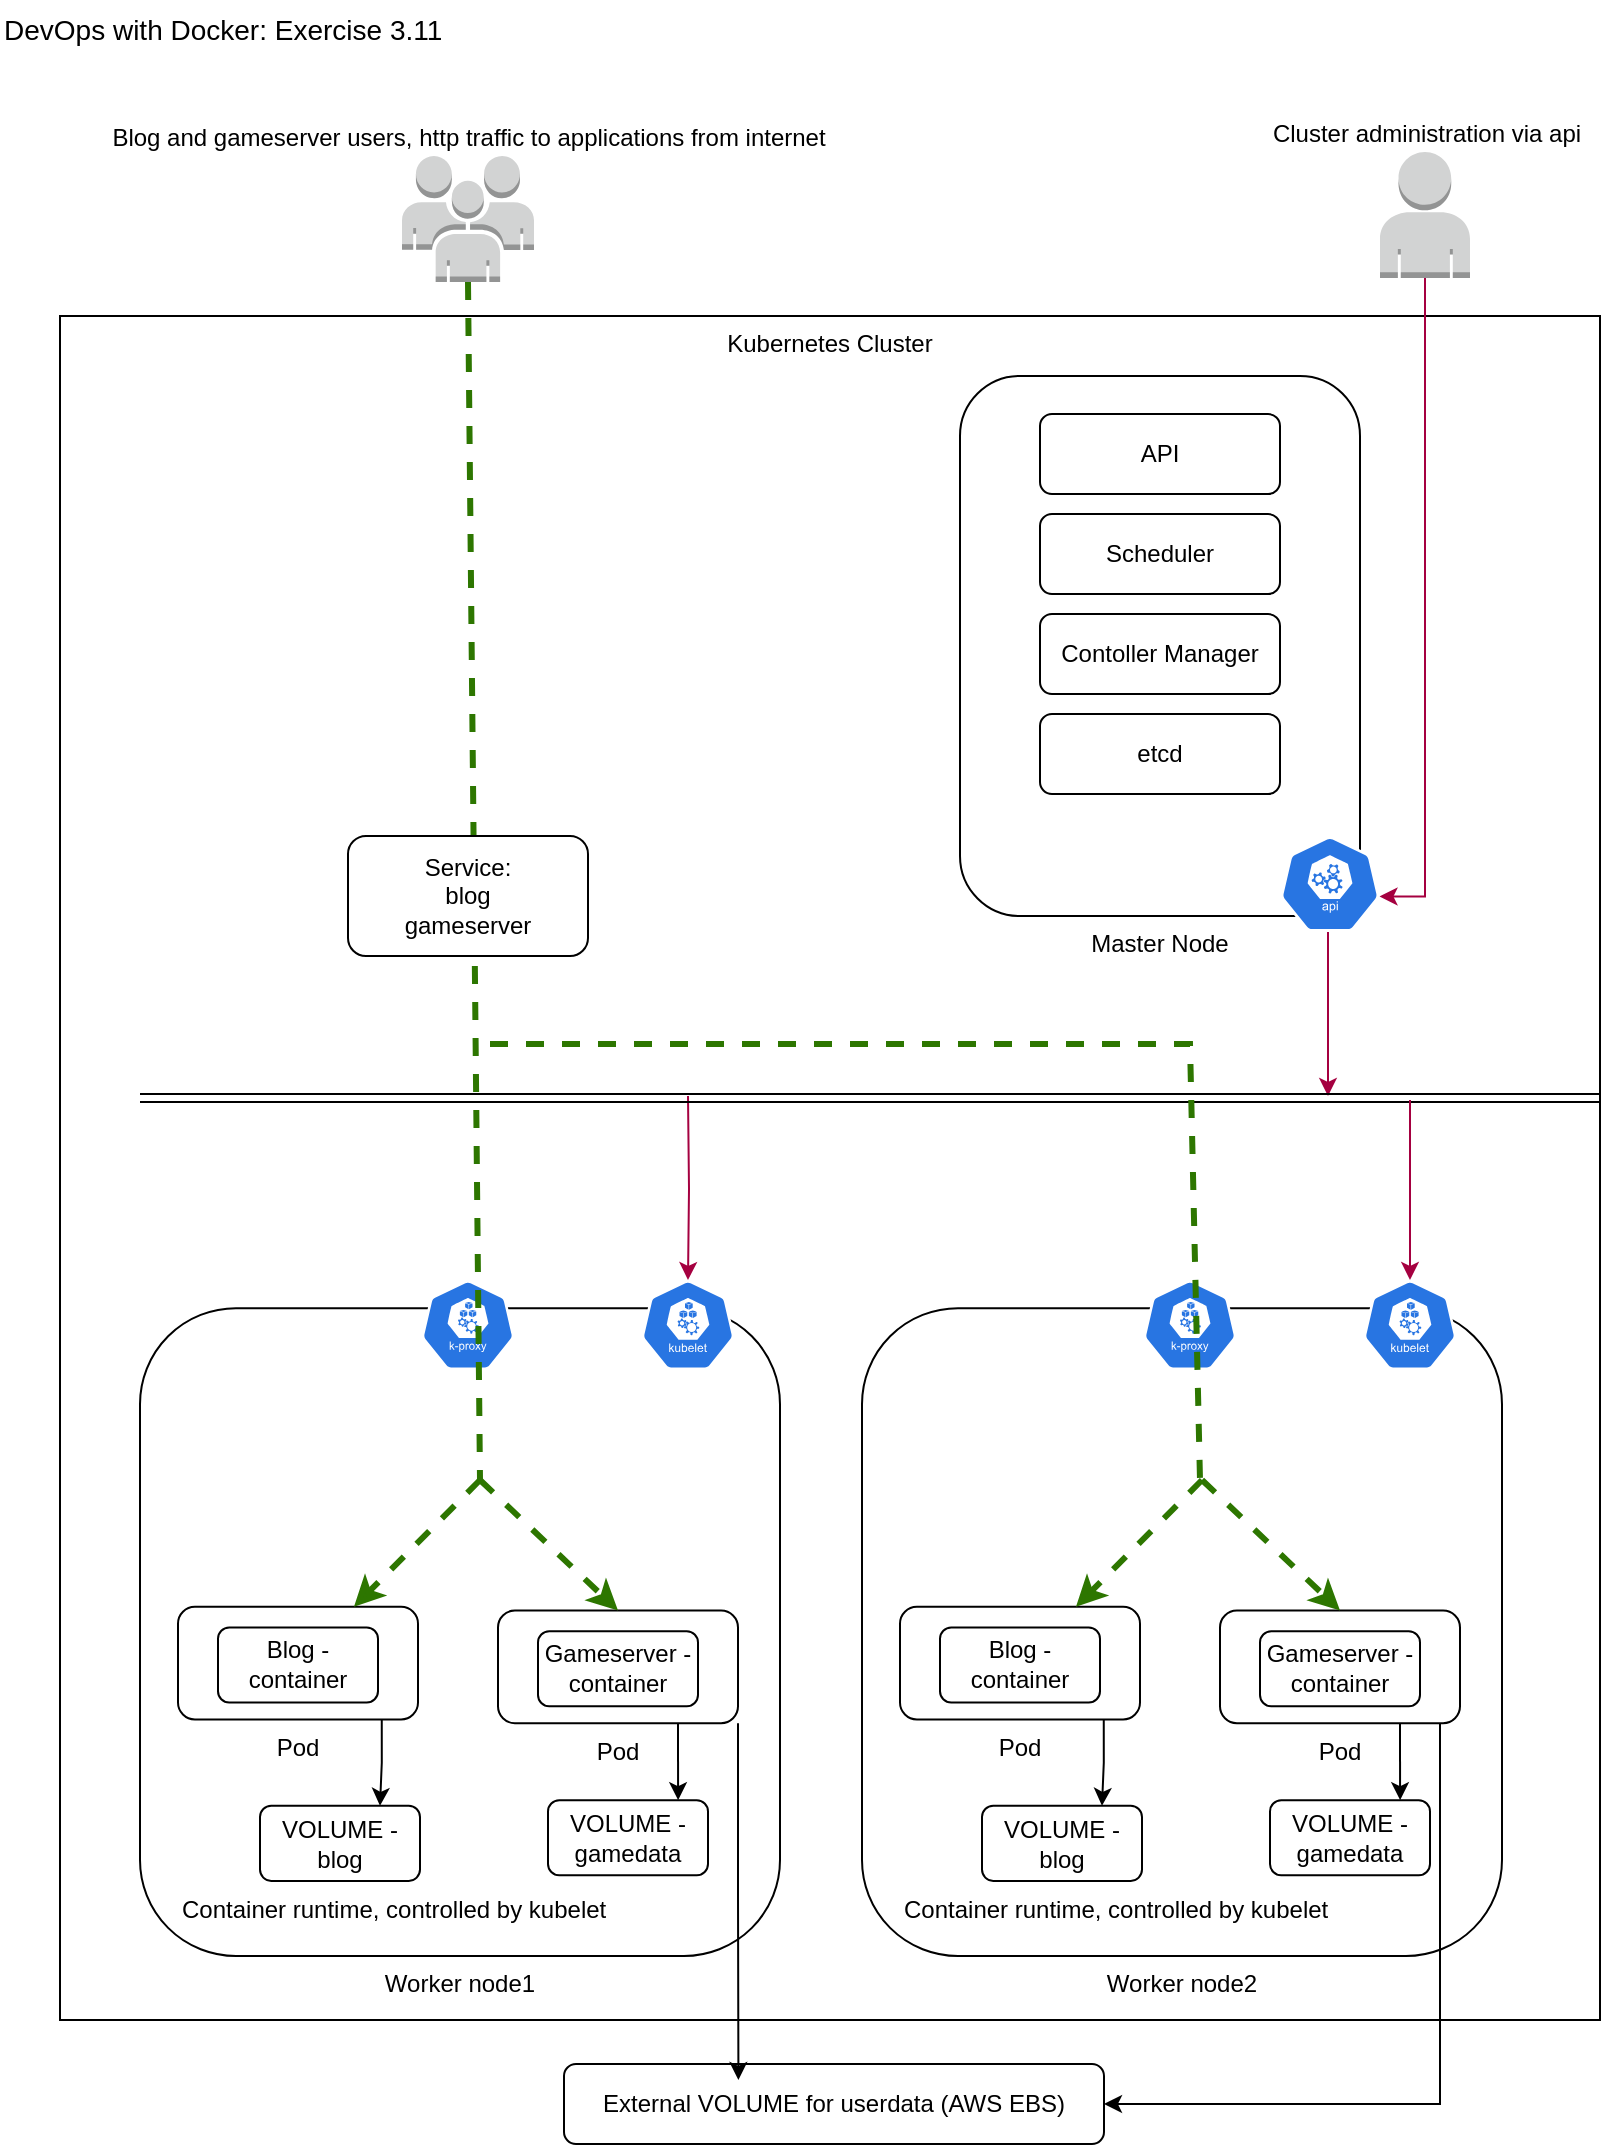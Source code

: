 <mxfile version="21.4.0">
  <diagram id="bltTcGJ1lwfVIASEuTEK" name="Kubernetes-cluster">
    <mxGraphModel dx="1478" dy="839" grid="1" gridSize="10" guides="1" tooltips="1" connect="1" arrows="1" fold="1" page="1" pageScale="1" pageWidth="850" pageHeight="1100" math="0" shadow="0">
      <root>
        <mxCell id="0" />
        <mxCell id="1" parent="0" />
        <mxCell id="HZlBNXC_4x1dJygbH-n3-1" value="Kubernetes Cluster" style="rounded=0;whiteSpace=wrap;html=1;align=center;verticalAlign=top;movable=0;resizable=0;rotatable=0;deletable=0;editable=0;locked=1;connectable=0;" vertex="1" parent="1">
          <mxGeometry x="30" y="158" width="770" height="852" as="geometry" />
        </mxCell>
        <mxCell id="HZlBNXC_4x1dJygbH-n3-2" value="DevOps with Docker: Exercise 3.11" style="text;whiteSpace=wrap;html=1;fontSize=14;" vertex="1" parent="1">
          <mxGeometry width="320" height="30" as="geometry" />
        </mxCell>
        <mxCell id="HZlBNXC_4x1dJygbH-n3-61" style="edgeStyle=orthogonalEdgeStyle;rounded=0;orthogonalLoop=1;jettySize=auto;html=1;exitX=0.5;exitY=1;exitDx=0;exitDy=0;exitPerimeter=0;entryX=0.995;entryY=0.63;entryDx=0;entryDy=0;entryPerimeter=0;fillColor=#d80073;strokeColor=#A50040;" edge="1" parent="1" source="HZlBNXC_4x1dJygbH-n3-93" target="HZlBNXC_4x1dJygbH-n3-43">
          <mxGeometry relative="1" as="geometry">
            <mxPoint x="729.5" y="150" as="sourcePoint" />
          </mxGeometry>
        </mxCell>
        <mxCell id="HZlBNXC_4x1dJygbH-n3-20" value="Master Node" style="rounded=1;whiteSpace=wrap;html=1;labelPosition=center;verticalLabelPosition=bottom;align=center;verticalAlign=top;" vertex="1" parent="1">
          <mxGeometry x="480" y="188" width="200" height="270" as="geometry" />
        </mxCell>
        <mxCell id="HZlBNXC_4x1dJygbH-n3-29" value="API" style="rounded=1;whiteSpace=wrap;html=1;" vertex="1" parent="1">
          <mxGeometry x="520" y="207" width="120" height="40" as="geometry" />
        </mxCell>
        <mxCell id="HZlBNXC_4x1dJygbH-n3-30" value="Scheduler" style="rounded=1;whiteSpace=wrap;html=1;" vertex="1" parent="1">
          <mxGeometry x="520" y="257" width="120" height="40" as="geometry" />
        </mxCell>
        <mxCell id="HZlBNXC_4x1dJygbH-n3-31" value="Contoller Manager" style="rounded=1;whiteSpace=wrap;html=1;" vertex="1" parent="1">
          <mxGeometry x="520" y="307" width="120" height="40" as="geometry" />
        </mxCell>
        <mxCell id="HZlBNXC_4x1dJygbH-n3-32" value="etcd" style="rounded=1;whiteSpace=wrap;html=1;" vertex="1" parent="1">
          <mxGeometry x="520" y="357" width="120" height="40" as="geometry" />
        </mxCell>
        <mxCell id="HZlBNXC_4x1dJygbH-n3-49" style="rounded=0;orthogonalLoop=1;jettySize=auto;html=1;exitX=0.5;exitY=1;exitDx=0;exitDy=0;exitPerimeter=0;fontColor=#FFFFFF;fillColor=#d80073;strokeColor=#A50040;" edge="1" parent="1">
          <mxGeometry relative="1" as="geometry">
            <mxPoint x="664" y="548" as="targetPoint" />
            <mxPoint x="664" y="466" as="sourcePoint" />
          </mxGeometry>
        </mxCell>
        <mxCell id="HZlBNXC_4x1dJygbH-n3-43" value="" style="sketch=0;html=1;dashed=0;whitespace=wrap;fillColor=#2875E2;strokeColor=#ffffff;points=[[0.005,0.63,0],[0.1,0.2,0],[0.9,0.2,0],[0.5,0,0],[0.995,0.63,0],[0.72,0.99,0],[0.5,1,0],[0.28,0.99,0]];verticalLabelPosition=bottom;align=center;verticalAlign=top;shape=mxgraph.kubernetes.icon;prIcon=api" vertex="1" parent="1">
          <mxGeometry x="640" y="418" width="50" height="48" as="geometry" />
        </mxCell>
        <mxCell id="HZlBNXC_4x1dJygbH-n3-51" style="edgeStyle=orthogonalEdgeStyle;rounded=0;orthogonalLoop=1;jettySize=auto;html=1;entryX=0.5;entryY=0;entryDx=0;entryDy=0;entryPerimeter=0;fillColor=#d80073;strokeColor=#A50040;" edge="1" parent="1" target="HZlBNXC_4x1dJygbH-n3-46">
          <mxGeometry relative="1" as="geometry">
            <mxPoint x="344" y="548" as="sourcePoint" />
          </mxGeometry>
        </mxCell>
        <mxCell id="HZlBNXC_4x1dJygbH-n3-48" value="" style="shape=link;html=1;rounded=0;" edge="1" parent="1">
          <mxGeometry width="100" relative="1" as="geometry">
            <mxPoint x="70" y="549" as="sourcePoint" />
            <mxPoint x="800" y="549" as="targetPoint" />
          </mxGeometry>
        </mxCell>
        <mxCell id="HZlBNXC_4x1dJygbH-n3-72" value="" style="group" vertex="1" connectable="0" parent="1">
          <mxGeometry x="70" y="640" width="320" height="338" as="geometry" />
        </mxCell>
        <mxCell id="HZlBNXC_4x1dJygbH-n3-3" value="Worker node1" style="rounded=1;whiteSpace=wrap;html=1;labelPosition=center;verticalLabelPosition=bottom;align=center;verticalAlign=top;" vertex="1" parent="HZlBNXC_4x1dJygbH-n3-72">
          <mxGeometry y="14.083" width="320" height="323.917" as="geometry" />
        </mxCell>
        <mxCell id="HZlBNXC_4x1dJygbH-n3-15" value="&lt;div&gt;VOLUME - &lt;br&gt;&lt;/div&gt;&lt;div&gt;gamedata&lt;br&gt;&lt;/div&gt;" style="rounded=1;whiteSpace=wrap;html=1;" vertex="1" parent="HZlBNXC_4x1dJygbH-n3-72">
          <mxGeometry x="204" y="260.072" width="80" height="37.556" as="geometry" />
        </mxCell>
        <mxCell id="HZlBNXC_4x1dJygbH-n3-45" value="" style="sketch=0;html=1;dashed=0;whitespace=wrap;fillColor=#2875E2;strokeColor=#ffffff;points=[[0.005,0.63,0],[0.1,0.2,0],[0.9,0.2,0],[0.5,0,0],[0.995,0.63,0],[0.72,0.99,0],[0.5,1,0],[0.28,0.99,0]];verticalLabelPosition=bottom;align=center;verticalAlign=top;shape=mxgraph.kubernetes.icon;prIcon=k_proxy" vertex="1" parent="HZlBNXC_4x1dJygbH-n3-72">
          <mxGeometry x="139" width="50" height="45.067" as="geometry" />
        </mxCell>
        <mxCell id="HZlBNXC_4x1dJygbH-n3-46" value="" style="sketch=0;html=1;dashed=0;whitespace=wrap;fillColor=#2875E2;strokeColor=#ffffff;points=[[0.005,0.63,0],[0.1,0.2,0],[0.9,0.2,0],[0.5,0,0],[0.995,0.63,0],[0.72,0.99,0],[0.5,1,0],[0.28,0.99,0]];verticalLabelPosition=bottom;align=center;verticalAlign=top;shape=mxgraph.kubernetes.icon;prIcon=kubelet" vertex="1" parent="HZlBNXC_4x1dJygbH-n3-72">
          <mxGeometry x="249" width="50" height="45.067" as="geometry" />
        </mxCell>
        <mxCell id="HZlBNXC_4x1dJygbH-n3-55" value="Container runtime, controlled by kubelet" style="shape=image;html=1;verticalAlign=top;verticalLabelPosition=bottom;labelBackgroundColor=none;imageAspect=0;aspect=fixed;image=https://cdn1.iconfinder.com/data/icons/unicons-line-vol-3/24/docker-128.png;align=left;" vertex="1" parent="HZlBNXC_4x1dJygbH-n3-72">
          <mxGeometry x="19" y="262.889" width="38.494" height="38.494" as="geometry" />
        </mxCell>
        <mxCell id="HZlBNXC_4x1dJygbH-n3-57" value="" style="group" vertex="1" connectable="0" parent="HZlBNXC_4x1dJygbH-n3-72">
          <mxGeometry x="19" y="165.244" width="120" height="56.333" as="geometry" />
        </mxCell>
        <mxCell id="HZlBNXC_4x1dJygbH-n3-4" value="Pod" style="rounded=1;whiteSpace=wrap;html=1;labelPosition=center;verticalLabelPosition=bottom;align=center;verticalAlign=top;" vertex="1" parent="HZlBNXC_4x1dJygbH-n3-57">
          <mxGeometry y="-1.878" width="120" height="56.333" as="geometry" />
        </mxCell>
        <mxCell id="HZlBNXC_4x1dJygbH-n3-5" value="Blog - container" style="rounded=1;whiteSpace=wrap;html=1;" vertex="1" parent="HZlBNXC_4x1dJygbH-n3-57">
          <mxGeometry x="20" y="8.45" width="80" height="37.556" as="geometry" />
        </mxCell>
        <mxCell id="HZlBNXC_4x1dJygbH-n3-58" value="" style="group" vertex="1" connectable="0" parent="HZlBNXC_4x1dJygbH-n3-72">
          <mxGeometry x="179" y="167.122" width="120" height="56.333" as="geometry" />
        </mxCell>
        <mxCell id="HZlBNXC_4x1dJygbH-n3-9" value="Pod" style="rounded=1;whiteSpace=wrap;html=1;labelPosition=center;verticalLabelPosition=bottom;align=center;verticalAlign=top;" vertex="1" parent="HZlBNXC_4x1dJygbH-n3-58">
          <mxGeometry y="-1.878" width="120" height="56.333" as="geometry" />
        </mxCell>
        <mxCell id="HZlBNXC_4x1dJygbH-n3-11" value="Gameserver - container" style="rounded=1;whiteSpace=wrap;html=1;" vertex="1" parent="HZlBNXC_4x1dJygbH-n3-58">
          <mxGeometry x="20" y="8.45" width="80" height="37.556" as="geometry" />
        </mxCell>
        <mxCell id="HZlBNXC_4x1dJygbH-n3-41" style="edgeStyle=orthogonalEdgeStyle;rounded=0;orthogonalLoop=1;jettySize=auto;html=1;exitX=0.75;exitY=1;exitDx=0;exitDy=0;entryX=0.813;entryY=0;entryDx=0;entryDy=0;entryPerimeter=0;" edge="1" parent="HZlBNXC_4x1dJygbH-n3-72" source="HZlBNXC_4x1dJygbH-n3-9" target="HZlBNXC_4x1dJygbH-n3-15">
          <mxGeometry relative="1" as="geometry" />
        </mxCell>
        <mxCell id="HZlBNXC_4x1dJygbH-n3-104" value="&lt;div&gt;VOLUME - &lt;br&gt;&lt;/div&gt;&lt;div&gt;blog&lt;br&gt;&lt;/div&gt;" style="rounded=1;whiteSpace=wrap;html=1;" vertex="1" parent="HZlBNXC_4x1dJygbH-n3-72">
          <mxGeometry x="60" y="262.889" width="80" height="37.556" as="geometry" />
        </mxCell>
        <mxCell id="HZlBNXC_4x1dJygbH-n3-105" style="edgeStyle=orthogonalEdgeStyle;rounded=0;orthogonalLoop=1;jettySize=auto;html=1;exitX=0.849;exitY=1.006;exitDx=0;exitDy=0;entryX=0.75;entryY=0;entryDx=0;entryDy=0;exitPerimeter=0;" edge="1" parent="HZlBNXC_4x1dJygbH-n3-72" source="HZlBNXC_4x1dJygbH-n3-4" target="HZlBNXC_4x1dJygbH-n3-104">
          <mxGeometry relative="1" as="geometry" />
        </mxCell>
        <mxCell id="HZlBNXC_4x1dJygbH-n3-92" value="Blog and gameserver users, http traffic to applications from internet" style="outlineConnect=0;dashed=0;verticalLabelPosition=top;verticalAlign=bottom;align=center;html=1;shape=mxgraph.aws3.users;fillColor=#D2D3D3;gradientColor=none;labelPosition=center;" vertex="1" parent="1">
          <mxGeometry x="201" y="78" width="66" height="63" as="geometry" />
        </mxCell>
        <mxCell id="HZlBNXC_4x1dJygbH-n3-93" value="Cluster administration via api" style="outlineConnect=0;dashed=0;verticalLabelPosition=top;verticalAlign=bottom;align=center;html=1;shape=mxgraph.aws3.user;fillColor=#D2D3D3;gradientColor=none;labelPosition=center;" vertex="1" parent="1">
          <mxGeometry x="690" y="76" width="45" height="63" as="geometry" />
        </mxCell>
        <mxCell id="HZlBNXC_4x1dJygbH-n3-98" value="" style="endArrow=none;dashed=1;html=1;rounded=0;fillColor=#60a917;strokeColor=#2D7600;strokeWidth=3;endFill=0;exitX=0.5;exitY=1;exitDx=0;exitDy=0;exitPerimeter=0;" edge="1" parent="1" source="HZlBNXC_4x1dJygbH-n3-92">
          <mxGeometry width="50" height="50" relative="1" as="geometry">
            <mxPoint x="330" y="631" as="sourcePoint" />
            <mxPoint x="240" y="740" as="targetPoint" />
            <Array as="points" />
          </mxGeometry>
        </mxCell>
        <mxCell id="HZlBNXC_4x1dJygbH-n3-100" value="&lt;div&gt;External VOLUME for userdata (AWS EBS)&lt;br&gt;&lt;/div&gt;" style="rounded=1;whiteSpace=wrap;html=1;" vertex="1" parent="1">
          <mxGeometry x="282" y="1032" width="270" height="40" as="geometry" />
        </mxCell>
        <mxCell id="HZlBNXC_4x1dJygbH-n3-101" style="edgeStyle=orthogonalEdgeStyle;rounded=0;orthogonalLoop=1;jettySize=auto;html=1;exitX=1;exitY=1;exitDx=0;exitDy=0;entryX=0.323;entryY=0.2;entryDx=0;entryDy=0;entryPerimeter=0;" edge="1" parent="1" source="HZlBNXC_4x1dJygbH-n3-9" target="HZlBNXC_4x1dJygbH-n3-100">
          <mxGeometry relative="1" as="geometry" />
        </mxCell>
        <mxCell id="HZlBNXC_4x1dJygbH-n3-109" value="Service:&lt;br&gt;blog&lt;br&gt;gameserver" style="rounded=1;whiteSpace=wrap;html=1;" vertex="1" parent="1">
          <mxGeometry x="174" y="418" width="120" height="60" as="geometry" />
        </mxCell>
        <mxCell id="HZlBNXC_4x1dJygbH-n3-118" value="" style="endArrow=classic;dashed=1;html=1;rounded=0;exitX=0.5;exitY=0;exitDx=0;exitDy=0;strokeWidth=3;endFill=1;entryX=0.5;entryY=0;entryDx=0;entryDy=0;fillColor=#60a917;strokeColor=#2D7600;" edge="1" parent="1" target="HZlBNXC_4x1dJygbH-n3-9">
          <mxGeometry width="50" height="50" relative="1" as="geometry">
            <mxPoint x="240" y="740" as="sourcePoint" />
            <mxPoint x="480" y="800" as="targetPoint" />
          </mxGeometry>
        </mxCell>
        <mxCell id="HZlBNXC_4x1dJygbH-n3-119" value="" style="endArrow=classic;dashed=1;html=1;rounded=0;strokeWidth=3;endFill=1;fillColor=#60a917;strokeColor=#2D7600;" edge="1" parent="1" target="HZlBNXC_4x1dJygbH-n3-4">
          <mxGeometry width="50" height="50" relative="1" as="geometry">
            <mxPoint x="240" y="740" as="sourcePoint" />
            <mxPoint x="480" y="800" as="targetPoint" />
          </mxGeometry>
        </mxCell>
        <mxCell id="HZlBNXC_4x1dJygbH-n3-139" value="" style="group" vertex="1" connectable="0" parent="1">
          <mxGeometry x="431" y="640" width="320" height="338" as="geometry" />
        </mxCell>
        <mxCell id="HZlBNXC_4x1dJygbH-n3-140" value="Worker node2" style="rounded=1;whiteSpace=wrap;html=1;labelPosition=center;verticalLabelPosition=bottom;align=center;verticalAlign=top;" vertex="1" parent="HZlBNXC_4x1dJygbH-n3-139">
          <mxGeometry y="14.083" width="320" height="323.917" as="geometry" />
        </mxCell>
        <mxCell id="HZlBNXC_4x1dJygbH-n3-141" value="&lt;div&gt;VOLUME - &lt;br&gt;&lt;/div&gt;&lt;div&gt;gamedata&lt;br&gt;&lt;/div&gt;" style="rounded=1;whiteSpace=wrap;html=1;" vertex="1" parent="HZlBNXC_4x1dJygbH-n3-139">
          <mxGeometry x="204" y="260.072" width="80" height="37.556" as="geometry" />
        </mxCell>
        <mxCell id="HZlBNXC_4x1dJygbH-n3-142" value="" style="sketch=0;html=1;dashed=0;whitespace=wrap;fillColor=#2875E2;strokeColor=#ffffff;points=[[0.005,0.63,0],[0.1,0.2,0],[0.9,0.2,0],[0.5,0,0],[0.995,0.63,0],[0.72,0.99,0],[0.5,1,0],[0.28,0.99,0]];verticalLabelPosition=bottom;align=center;verticalAlign=top;shape=mxgraph.kubernetes.icon;prIcon=k_proxy" vertex="1" parent="HZlBNXC_4x1dJygbH-n3-139">
          <mxGeometry x="139" width="50" height="45.067" as="geometry" />
        </mxCell>
        <mxCell id="HZlBNXC_4x1dJygbH-n3-143" value="" style="sketch=0;html=1;dashed=0;whitespace=wrap;fillColor=#2875E2;strokeColor=#ffffff;points=[[0.005,0.63,0],[0.1,0.2,0],[0.9,0.2,0],[0.5,0,0],[0.995,0.63,0],[0.72,0.99,0],[0.5,1,0],[0.28,0.99,0]];verticalLabelPosition=bottom;align=center;verticalAlign=top;shape=mxgraph.kubernetes.icon;prIcon=kubelet" vertex="1" parent="HZlBNXC_4x1dJygbH-n3-139">
          <mxGeometry x="249" width="50" height="45.067" as="geometry" />
        </mxCell>
        <mxCell id="HZlBNXC_4x1dJygbH-n3-144" value="Container runtime, controlled by kubelet" style="shape=image;html=1;verticalAlign=top;verticalLabelPosition=bottom;labelBackgroundColor=none;imageAspect=0;aspect=fixed;image=https://cdn1.iconfinder.com/data/icons/unicons-line-vol-3/24/docker-128.png;align=left;" vertex="1" parent="HZlBNXC_4x1dJygbH-n3-139">
          <mxGeometry x="19" y="262.889" width="38.494" height="38.494" as="geometry" />
        </mxCell>
        <mxCell id="HZlBNXC_4x1dJygbH-n3-145" value="" style="group" vertex="1" connectable="0" parent="HZlBNXC_4x1dJygbH-n3-139">
          <mxGeometry x="19" y="165.244" width="120" height="56.333" as="geometry" />
        </mxCell>
        <mxCell id="HZlBNXC_4x1dJygbH-n3-146" value="Pod" style="rounded=1;whiteSpace=wrap;html=1;labelPosition=center;verticalLabelPosition=bottom;align=center;verticalAlign=top;" vertex="1" parent="HZlBNXC_4x1dJygbH-n3-145">
          <mxGeometry y="-1.878" width="120" height="56.333" as="geometry" />
        </mxCell>
        <mxCell id="HZlBNXC_4x1dJygbH-n3-147" value="Blog - container" style="rounded=1;whiteSpace=wrap;html=1;" vertex="1" parent="HZlBNXC_4x1dJygbH-n3-145">
          <mxGeometry x="20" y="8.45" width="80" height="37.556" as="geometry" />
        </mxCell>
        <mxCell id="HZlBNXC_4x1dJygbH-n3-148" value="" style="group" vertex="1" connectable="0" parent="HZlBNXC_4x1dJygbH-n3-139">
          <mxGeometry x="179" y="167.122" width="120" height="56.333" as="geometry" />
        </mxCell>
        <mxCell id="HZlBNXC_4x1dJygbH-n3-149" value="Pod" style="rounded=1;whiteSpace=wrap;html=1;labelPosition=center;verticalLabelPosition=bottom;align=center;verticalAlign=top;" vertex="1" parent="HZlBNXC_4x1dJygbH-n3-148">
          <mxGeometry y="-1.878" width="120" height="56.333" as="geometry" />
        </mxCell>
        <mxCell id="HZlBNXC_4x1dJygbH-n3-150" value="Gameserver - container" style="rounded=1;whiteSpace=wrap;html=1;" vertex="1" parent="HZlBNXC_4x1dJygbH-n3-148">
          <mxGeometry x="20" y="8.45" width="80" height="37.556" as="geometry" />
        </mxCell>
        <mxCell id="HZlBNXC_4x1dJygbH-n3-151" style="edgeStyle=orthogonalEdgeStyle;rounded=0;orthogonalLoop=1;jettySize=auto;html=1;exitX=0.75;exitY=1;exitDx=0;exitDy=0;entryX=0.813;entryY=0;entryDx=0;entryDy=0;entryPerimeter=0;" edge="1" parent="HZlBNXC_4x1dJygbH-n3-139" source="HZlBNXC_4x1dJygbH-n3-149" target="HZlBNXC_4x1dJygbH-n3-141">
          <mxGeometry relative="1" as="geometry" />
        </mxCell>
        <mxCell id="HZlBNXC_4x1dJygbH-n3-152" value="&lt;div&gt;VOLUME - &lt;br&gt;&lt;/div&gt;&lt;div&gt;blog&lt;br&gt;&lt;/div&gt;" style="rounded=1;whiteSpace=wrap;html=1;" vertex="1" parent="HZlBNXC_4x1dJygbH-n3-139">
          <mxGeometry x="60" y="262.889" width="80" height="37.556" as="geometry" />
        </mxCell>
        <mxCell id="HZlBNXC_4x1dJygbH-n3-153" style="edgeStyle=orthogonalEdgeStyle;rounded=0;orthogonalLoop=1;jettySize=auto;html=1;exitX=0.849;exitY=1.006;exitDx=0;exitDy=0;entryX=0.75;entryY=0;entryDx=0;entryDy=0;exitPerimeter=0;" edge="1" parent="HZlBNXC_4x1dJygbH-n3-139" source="HZlBNXC_4x1dJygbH-n3-146" target="HZlBNXC_4x1dJygbH-n3-152">
          <mxGeometry relative="1" as="geometry" />
        </mxCell>
        <mxCell id="HZlBNXC_4x1dJygbH-n3-154" value="" style="endArrow=classic;dashed=1;html=1;rounded=0;exitX=0.5;exitY=0;exitDx=0;exitDy=0;strokeWidth=3;endFill=1;entryX=0.5;entryY=0;entryDx=0;entryDy=0;fillColor=#60a917;strokeColor=#2D7600;" edge="1" parent="1" target="HZlBNXC_4x1dJygbH-n3-149">
          <mxGeometry width="50" height="50" relative="1" as="geometry">
            <mxPoint x="601" y="740" as="sourcePoint" />
            <mxPoint x="841" y="800" as="targetPoint" />
          </mxGeometry>
        </mxCell>
        <mxCell id="HZlBNXC_4x1dJygbH-n3-155" value="" style="endArrow=classic;dashed=1;html=1;rounded=0;strokeWidth=3;endFill=1;fillColor=#60a917;strokeColor=#2D7600;" edge="1" parent="1" target="HZlBNXC_4x1dJygbH-n3-146">
          <mxGeometry width="50" height="50" relative="1" as="geometry">
            <mxPoint x="601" y="740" as="sourcePoint" />
            <mxPoint x="841" y="800" as="targetPoint" />
          </mxGeometry>
        </mxCell>
        <mxCell id="HZlBNXC_4x1dJygbH-n3-99" value="" style="endArrow=none;dashed=1;html=1;rounded=0;exitX=0.7;exitY=0.139;exitDx=0;exitDy=0;exitPerimeter=0;strokeWidth=3;endFill=0;fillColor=#60a917;strokeColor=#2D7600;" edge="1" parent="1">
          <mxGeometry width="50" height="50" relative="1" as="geometry">
            <mxPoint x="245" y="522" as="sourcePoint" />
            <mxPoint x="600" y="740" as="targetPoint" />
            <Array as="points">
              <mxPoint x="595" y="522" />
            </Array>
          </mxGeometry>
        </mxCell>
        <mxCell id="aNJpdvHtjKHi667cwxjO-1" style="rounded=0;orthogonalLoop=1;jettySize=auto;html=1;fontColor=#FFFFFF;fillColor=#d80073;strokeColor=#A50040;entryX=0.5;entryY=0;entryDx=0;entryDy=0;entryPerimeter=0;" edge="1" parent="1" target="HZlBNXC_4x1dJygbH-n3-143">
          <mxGeometry relative="1" as="geometry">
            <mxPoint x="700" y="652" as="targetPoint" />
            <mxPoint x="705" y="550" as="sourcePoint" />
          </mxGeometry>
        </mxCell>
        <mxCell id="HZlBNXC_4x1dJygbH-n3-103" style="edgeStyle=orthogonalEdgeStyle;rounded=0;orthogonalLoop=1;jettySize=auto;html=1;entryX=1;entryY=0.5;entryDx=0;entryDy=0;" edge="1" parent="1" source="HZlBNXC_4x1dJygbH-n3-149" target="HZlBNXC_4x1dJygbH-n3-100">
          <mxGeometry relative="1" as="geometry">
            <mxPoint x="604" y="856" as="sourcePoint" />
            <Array as="points">
              <mxPoint x="720" y="1052" />
            </Array>
          </mxGeometry>
        </mxCell>
      </root>
    </mxGraphModel>
  </diagram>
</mxfile>
